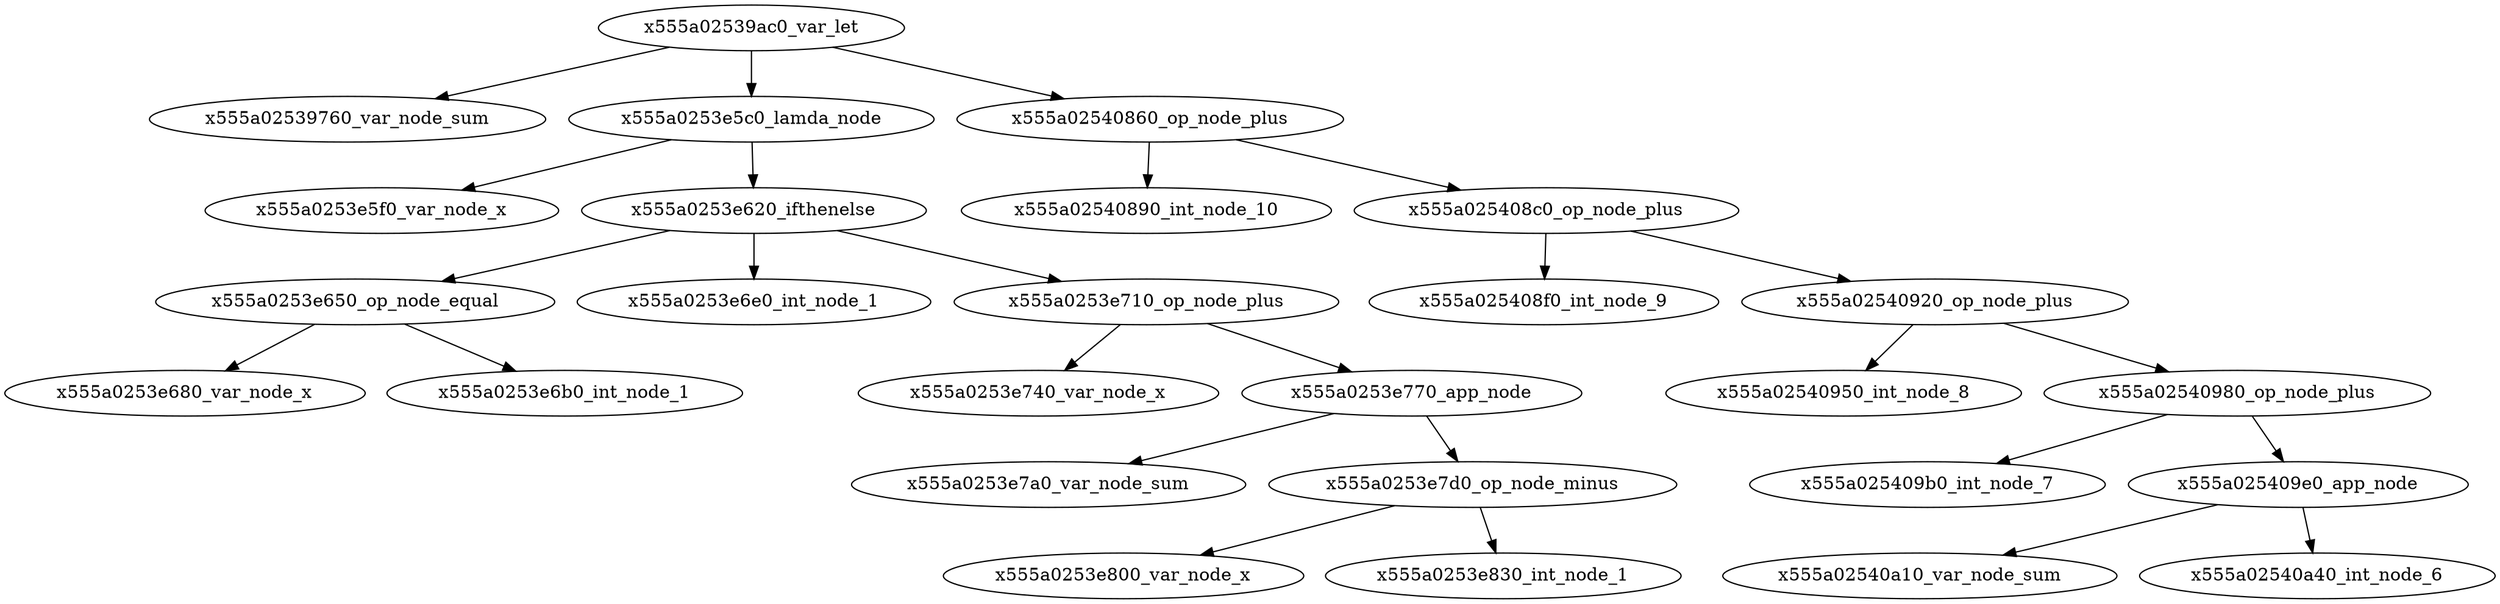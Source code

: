 digraph G {
x555a02539ac0_var_let -> x555a02539760_var_node_sum
x555a02539ac0_var_let -> x555a0253e5c0_lamda_node
x555a0253e5c0_lamda_node -> x555a0253e5f0_var_node_x
x555a0253e5c0_lamda_node -> x555a0253e620_ifthenelse
x555a0253e620_ifthenelse -> x555a0253e650_op_node_equal
x555a0253e650_op_node_equal -> x555a0253e680_var_node_x
x555a0253e650_op_node_equal -> x555a0253e6b0_int_node_1
x555a0253e620_ifthenelse -> x555a0253e6e0_int_node_1
x555a0253e620_ifthenelse -> x555a0253e710_op_node_plus
x555a0253e710_op_node_plus -> x555a0253e740_var_node_x
x555a0253e710_op_node_plus -> x555a0253e770_app_node
x555a0253e770_app_node -> x555a0253e7a0_var_node_sum
x555a0253e770_app_node -> x555a0253e7d0_op_node_minus
x555a0253e7d0_op_node_minus -> x555a0253e800_var_node_x
x555a0253e7d0_op_node_minus -> x555a0253e830_int_node_1
x555a02539ac0_var_let -> x555a02540860_op_node_plus
x555a02540860_op_node_plus -> x555a02540890_int_node_10
x555a02540860_op_node_plus -> x555a025408c0_op_node_plus
x555a025408c0_op_node_plus -> x555a025408f0_int_node_9
x555a025408c0_op_node_plus -> x555a02540920_op_node_plus
x555a02540920_op_node_plus -> x555a02540950_int_node_8
x555a02540920_op_node_plus -> x555a02540980_op_node_plus
x555a02540980_op_node_plus -> x555a025409b0_int_node_7
x555a02540980_op_node_plus -> x555a025409e0_app_node
x555a025409e0_app_node -> x555a02540a10_var_node_sum
x555a025409e0_app_node -> x555a02540a40_int_node_6
}